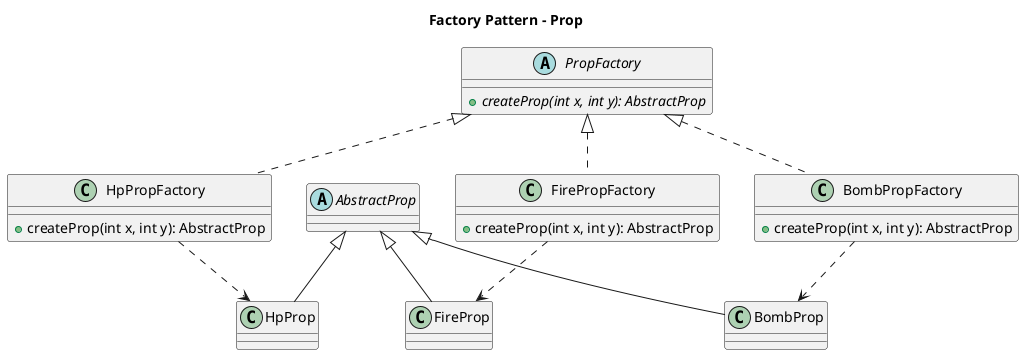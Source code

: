 @startuml
title "Factory Pattern - Prop"

abstract class PropFactory {
  + {abstract} createProp(int x, int y): AbstractProp
}

class HpPropFactory {
  + createProp(int x, int y): AbstractProp
}
class FirePropFactory {
  + createProp(int x, int y): AbstractProp
}
class BombPropFactory {
  + createProp(int x, int y): AbstractProp
}

PropFactory <|.. HpPropFactory
PropFactory <|.. FirePropFactory
PropFactory <|.. BombPropFactory


abstract class AbstractProp {
}

class HpProp {
}
class FireProp {
}
class BombProp {
}

AbstractProp <|-- HpProp
AbstractProp <|-- FireProp
AbstractProp <|-- BombProp


HpPropFactory ..> HpProp
FirePropFactory ..> FireProp
BombPropFactory ..> BombProp

@enduml